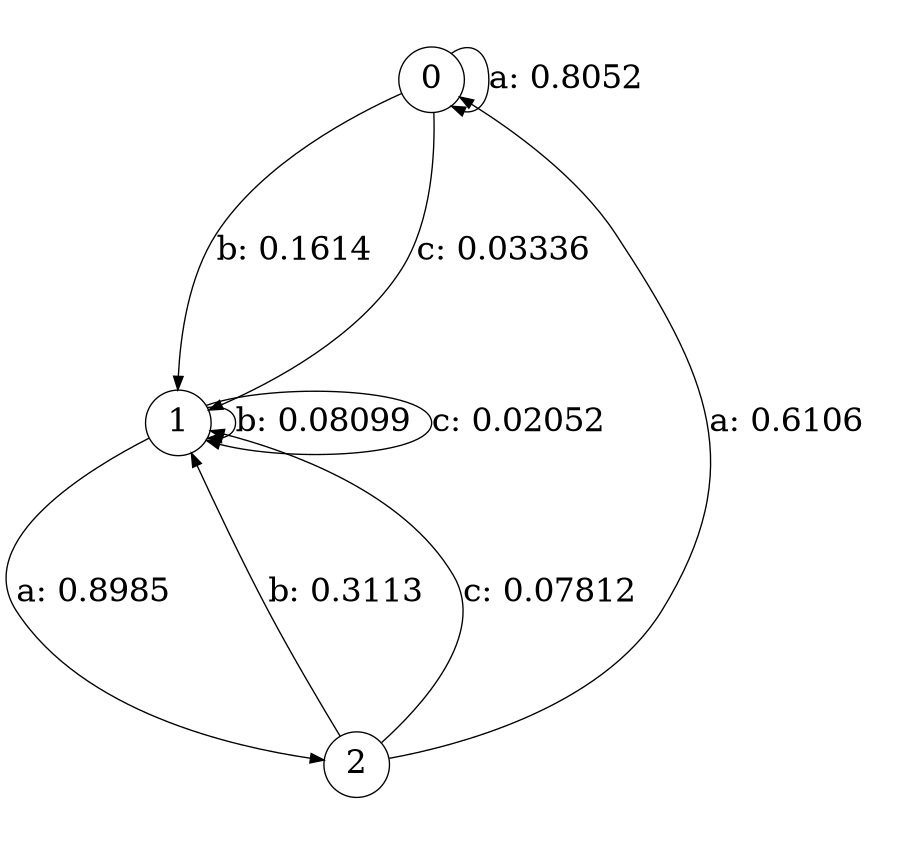 digraph "d1-500nw-t0-cen-SML" {
size = "6,8.5";
ratio = "fill";
node [shape = circle];
node [fontsize = 24];
edge [fontsize = 24];
0 -> 0 [label = "a: 0.8052   "];
0 -> 1 [label = "b: 0.1614   "];
0 -> 1 [label = "c: 0.03336  "];
1 -> 2 [label = "a: 0.8985   "];
1 -> 1 [label = "b: 0.08099  "];
1 -> 1 [label = "c: 0.02052  "];
2 -> 0 [label = "a: 0.6106   "];
2 -> 1 [label = "b: 0.3113   "];
2 -> 1 [label = "c: 0.07812  "];
}